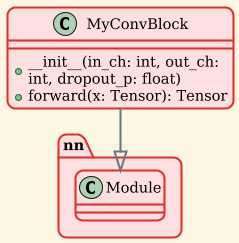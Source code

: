 @startuml 04a_class
!theme sunlust
class MyConvBlock {
  + __init__(in_ch: int, out_ch: int, dropout_p: float)
  + forward(x: Tensor): Tensor
}

MyConvBlock --|> nn.Module

@enduml
